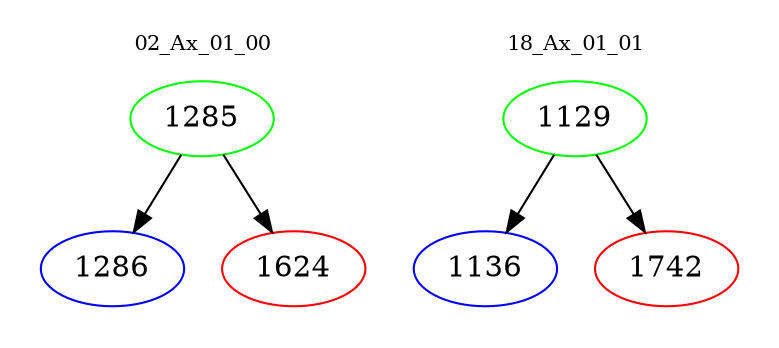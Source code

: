 digraph{
subgraph cluster_0 {
color = white
label = "02_Ax_01_00";
fontsize=10;
T0_1285 [label="1285", color="green"]
T0_1285 -> T0_1286 [color="black"]
T0_1286 [label="1286", color="blue"]
T0_1285 -> T0_1624 [color="black"]
T0_1624 [label="1624", color="red"]
}
subgraph cluster_1 {
color = white
label = "18_Ax_01_01";
fontsize=10;
T1_1129 [label="1129", color="green"]
T1_1129 -> T1_1136 [color="black"]
T1_1136 [label="1136", color="blue"]
T1_1129 -> T1_1742 [color="black"]
T1_1742 [label="1742", color="red"]
}
}
